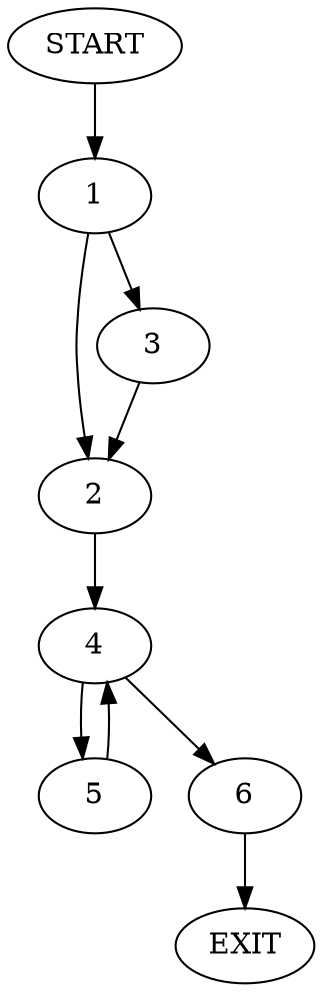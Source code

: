digraph {
0 [label="START"]
7 [label="EXIT"]
0 -> 1
1 -> 2
1 -> 3
2 -> 4
3 -> 2
4 -> 5
4 -> 6
5 -> 4
6 -> 7
}
